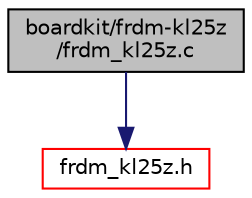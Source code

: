digraph "boardkit/frdm-kl25z/frdm_kl25z.c"
{
  edge [fontname="Helvetica",fontsize="10",labelfontname="Helvetica",labelfontsize="10"];
  node [fontname="Helvetica",fontsize="10",shape=record];
  Node0 [label="boardkit/frdm-kl25z\l/frdm_kl25z.c",height=0.2,width=0.4,color="black", fillcolor="grey75", style="filled", fontcolor="black"];
  Node0 -> Node1 [color="midnightblue",fontsize="10",style="solid",fontname="Helvetica"];
  Node1 [label="frdm_kl25z.h",height=0.2,width=0.4,color="red", fillcolor="white", style="filled",URL="$frdm__kl25z_8h.html",tooltip="The frdm_kl25z.h file defines GPIO pin mappings for FRDM-KL25Z board. "];
}
